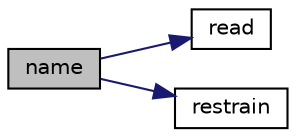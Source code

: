 digraph "name"
{
  bgcolor="transparent";
  edge [fontname="Helvetica",fontsize="10",labelfontname="Helvetica",labelfontsize="10"];
  node [fontname="Helvetica",fontsize="10",shape=record];
  rankdir="LR";
  Node1 [label="name",height=0.2,width=0.4,color="black", fillcolor="grey75", style="filled", fontcolor="black"];
  Node1 -> Node2 [color="midnightblue",fontsize="10",style="solid",fontname="Helvetica"];
  Node2 [label="read",height=0.2,width=0.4,color="black",URL="$a02407.html#a5ecbaf540d084df264d7cf954b4897cb",tooltip="Update properties from given dictionary. "];
  Node1 -> Node3 [color="midnightblue",fontsize="10",style="solid",fontname="Helvetica"];
  Node3 [label="restrain",height=0.2,width=0.4,color="black",URL="$a02407.html#a57b69844b783a405d00403fc77879c28",tooltip="Calculate the restraint position, force and moment. "];
}
